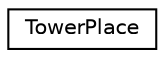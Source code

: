 digraph "Graficzna hierarchia klas"
{
  edge [fontname="Helvetica",fontsize="10",labelfontname="Helvetica",labelfontsize="10"];
  node [fontname="Helvetica",fontsize="10",shape=record];
  rankdir="LR";
  Node0 [label="TowerPlace",height=0.2,width=0.4,color="black", fillcolor="white", style="filled",URL="$class_tower_place.html",tooltip="Klasa tworzaca obraz wiez, ktory pomaga ustawiac je na planszy. "];
}
